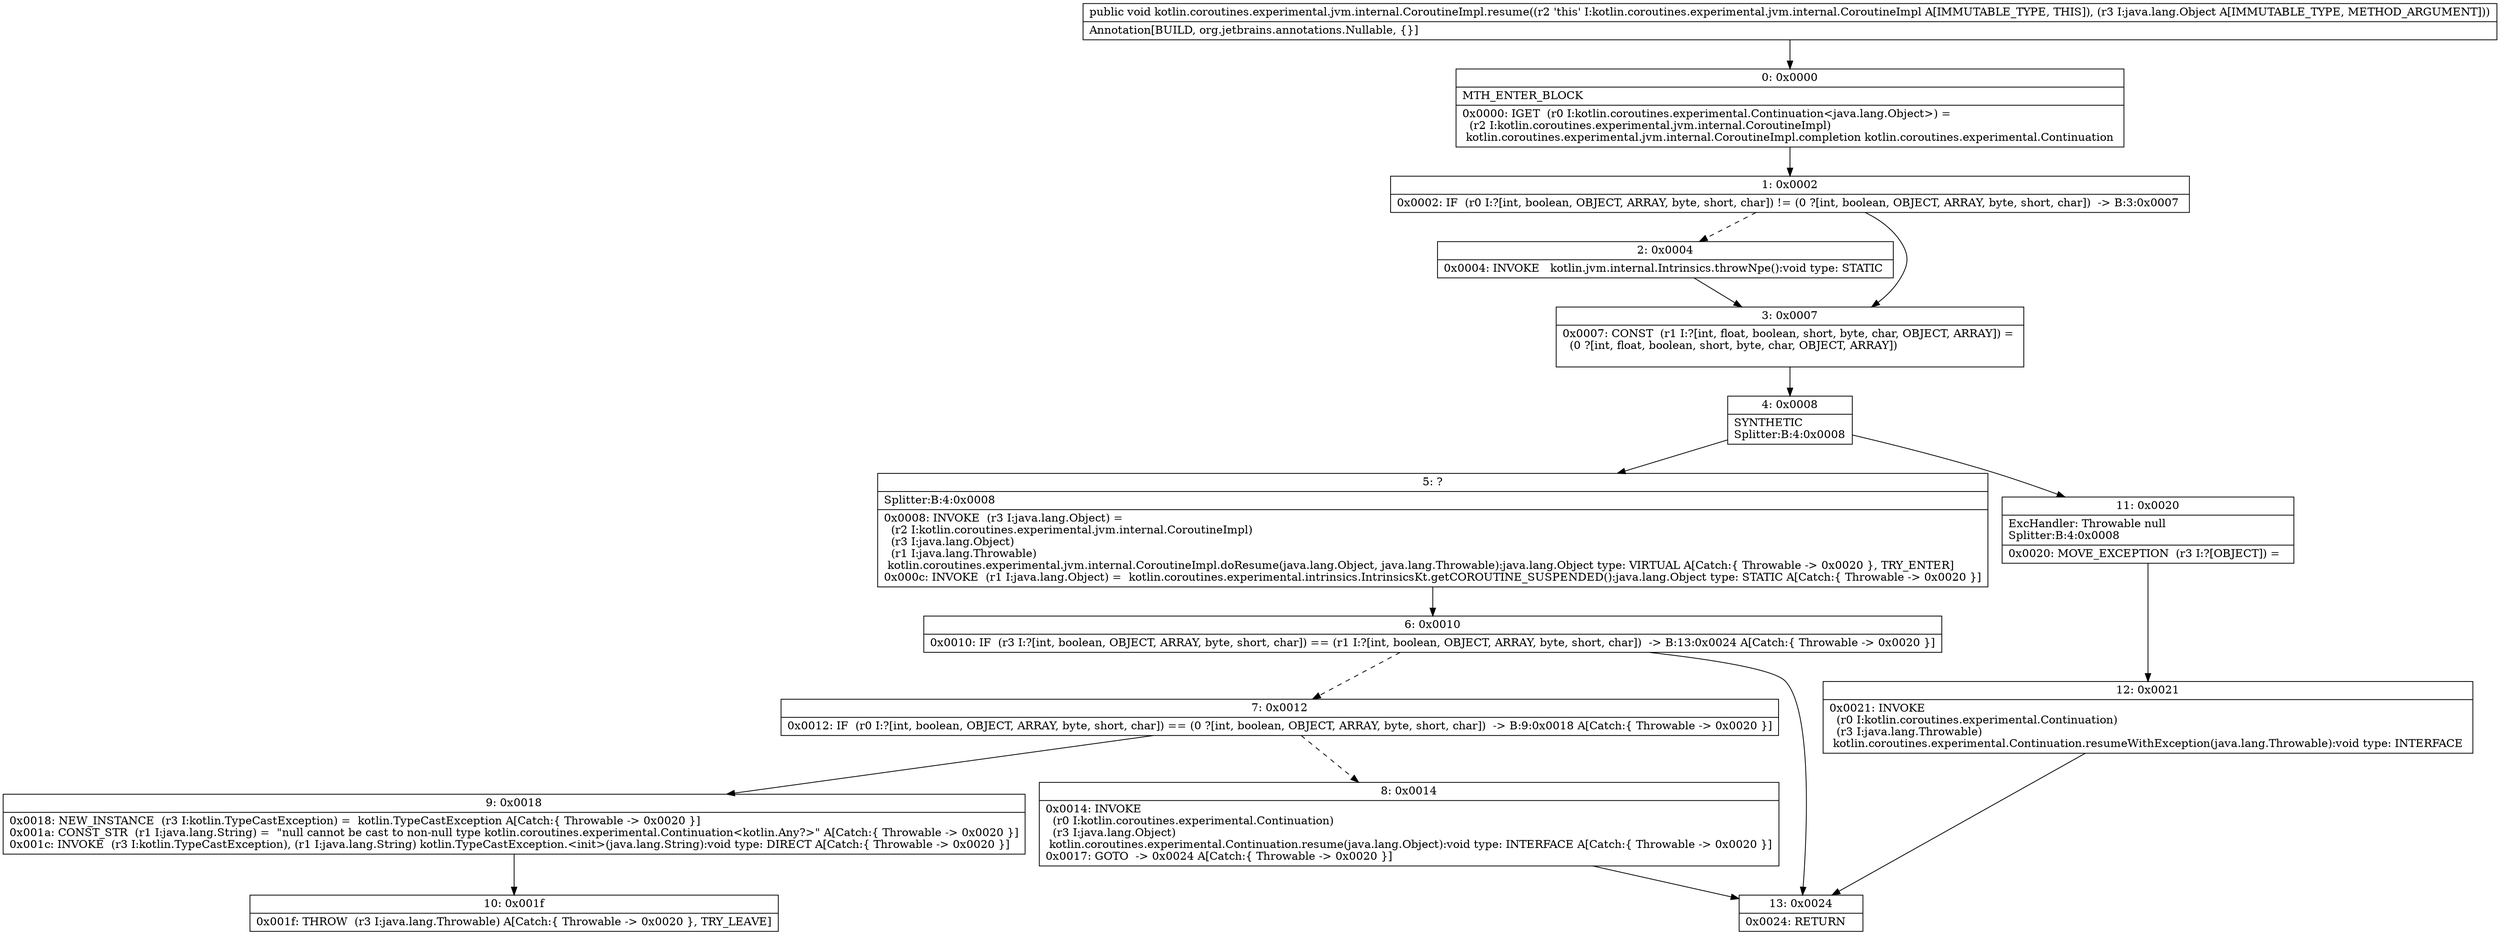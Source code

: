 digraph "CFG forkotlin.coroutines.experimental.jvm.internal.CoroutineImpl.resume(Ljava\/lang\/Object;)V" {
Node_0 [shape=record,label="{0\:\ 0x0000|MTH_ENTER_BLOCK\l|0x0000: IGET  (r0 I:kotlin.coroutines.experimental.Continuation\<java.lang.Object\>) = \l  (r2 I:kotlin.coroutines.experimental.jvm.internal.CoroutineImpl)\l kotlin.coroutines.experimental.jvm.internal.CoroutineImpl.completion kotlin.coroutines.experimental.Continuation \l}"];
Node_1 [shape=record,label="{1\:\ 0x0002|0x0002: IF  (r0 I:?[int, boolean, OBJECT, ARRAY, byte, short, char]) != (0 ?[int, boolean, OBJECT, ARRAY, byte, short, char])  \-\> B:3:0x0007 \l}"];
Node_2 [shape=record,label="{2\:\ 0x0004|0x0004: INVOKE   kotlin.jvm.internal.Intrinsics.throwNpe():void type: STATIC \l}"];
Node_3 [shape=record,label="{3\:\ 0x0007|0x0007: CONST  (r1 I:?[int, float, boolean, short, byte, char, OBJECT, ARRAY]) = \l  (0 ?[int, float, boolean, short, byte, char, OBJECT, ARRAY])\l \l}"];
Node_4 [shape=record,label="{4\:\ 0x0008|SYNTHETIC\lSplitter:B:4:0x0008\l}"];
Node_5 [shape=record,label="{5\:\ ?|Splitter:B:4:0x0008\l|0x0008: INVOKE  (r3 I:java.lang.Object) = \l  (r2 I:kotlin.coroutines.experimental.jvm.internal.CoroutineImpl)\l  (r3 I:java.lang.Object)\l  (r1 I:java.lang.Throwable)\l kotlin.coroutines.experimental.jvm.internal.CoroutineImpl.doResume(java.lang.Object, java.lang.Throwable):java.lang.Object type: VIRTUAL A[Catch:\{ Throwable \-\> 0x0020 \}, TRY_ENTER]\l0x000c: INVOKE  (r1 I:java.lang.Object) =  kotlin.coroutines.experimental.intrinsics.IntrinsicsKt.getCOROUTINE_SUSPENDED():java.lang.Object type: STATIC A[Catch:\{ Throwable \-\> 0x0020 \}]\l}"];
Node_6 [shape=record,label="{6\:\ 0x0010|0x0010: IF  (r3 I:?[int, boolean, OBJECT, ARRAY, byte, short, char]) == (r1 I:?[int, boolean, OBJECT, ARRAY, byte, short, char])  \-\> B:13:0x0024 A[Catch:\{ Throwable \-\> 0x0020 \}]\l}"];
Node_7 [shape=record,label="{7\:\ 0x0012|0x0012: IF  (r0 I:?[int, boolean, OBJECT, ARRAY, byte, short, char]) == (0 ?[int, boolean, OBJECT, ARRAY, byte, short, char])  \-\> B:9:0x0018 A[Catch:\{ Throwable \-\> 0x0020 \}]\l}"];
Node_8 [shape=record,label="{8\:\ 0x0014|0x0014: INVOKE  \l  (r0 I:kotlin.coroutines.experimental.Continuation)\l  (r3 I:java.lang.Object)\l kotlin.coroutines.experimental.Continuation.resume(java.lang.Object):void type: INTERFACE A[Catch:\{ Throwable \-\> 0x0020 \}]\l0x0017: GOTO  \-\> 0x0024 A[Catch:\{ Throwable \-\> 0x0020 \}]\l}"];
Node_9 [shape=record,label="{9\:\ 0x0018|0x0018: NEW_INSTANCE  (r3 I:kotlin.TypeCastException) =  kotlin.TypeCastException A[Catch:\{ Throwable \-\> 0x0020 \}]\l0x001a: CONST_STR  (r1 I:java.lang.String) =  \"null cannot be cast to non\-null type kotlin.coroutines.experimental.Continuation\<kotlin.Any?\>\" A[Catch:\{ Throwable \-\> 0x0020 \}]\l0x001c: INVOKE  (r3 I:kotlin.TypeCastException), (r1 I:java.lang.String) kotlin.TypeCastException.\<init\>(java.lang.String):void type: DIRECT A[Catch:\{ Throwable \-\> 0x0020 \}]\l}"];
Node_10 [shape=record,label="{10\:\ 0x001f|0x001f: THROW  (r3 I:java.lang.Throwable) A[Catch:\{ Throwable \-\> 0x0020 \}, TRY_LEAVE]\l}"];
Node_11 [shape=record,label="{11\:\ 0x0020|ExcHandler: Throwable null\lSplitter:B:4:0x0008\l|0x0020: MOVE_EXCEPTION  (r3 I:?[OBJECT]) =  \l}"];
Node_12 [shape=record,label="{12\:\ 0x0021|0x0021: INVOKE  \l  (r0 I:kotlin.coroutines.experimental.Continuation)\l  (r3 I:java.lang.Throwable)\l kotlin.coroutines.experimental.Continuation.resumeWithException(java.lang.Throwable):void type: INTERFACE \l}"];
Node_13 [shape=record,label="{13\:\ 0x0024|0x0024: RETURN   \l}"];
MethodNode[shape=record,label="{public void kotlin.coroutines.experimental.jvm.internal.CoroutineImpl.resume((r2 'this' I:kotlin.coroutines.experimental.jvm.internal.CoroutineImpl A[IMMUTABLE_TYPE, THIS]), (r3 I:java.lang.Object A[IMMUTABLE_TYPE, METHOD_ARGUMENT]))  | Annotation[BUILD, org.jetbrains.annotations.Nullable, \{\}]\l}"];
MethodNode -> Node_0;
Node_0 -> Node_1;
Node_1 -> Node_2[style=dashed];
Node_1 -> Node_3;
Node_2 -> Node_3;
Node_3 -> Node_4;
Node_4 -> Node_5;
Node_4 -> Node_11;
Node_5 -> Node_6;
Node_6 -> Node_7[style=dashed];
Node_6 -> Node_13;
Node_7 -> Node_8[style=dashed];
Node_7 -> Node_9;
Node_8 -> Node_13;
Node_9 -> Node_10;
Node_11 -> Node_12;
Node_12 -> Node_13;
}

